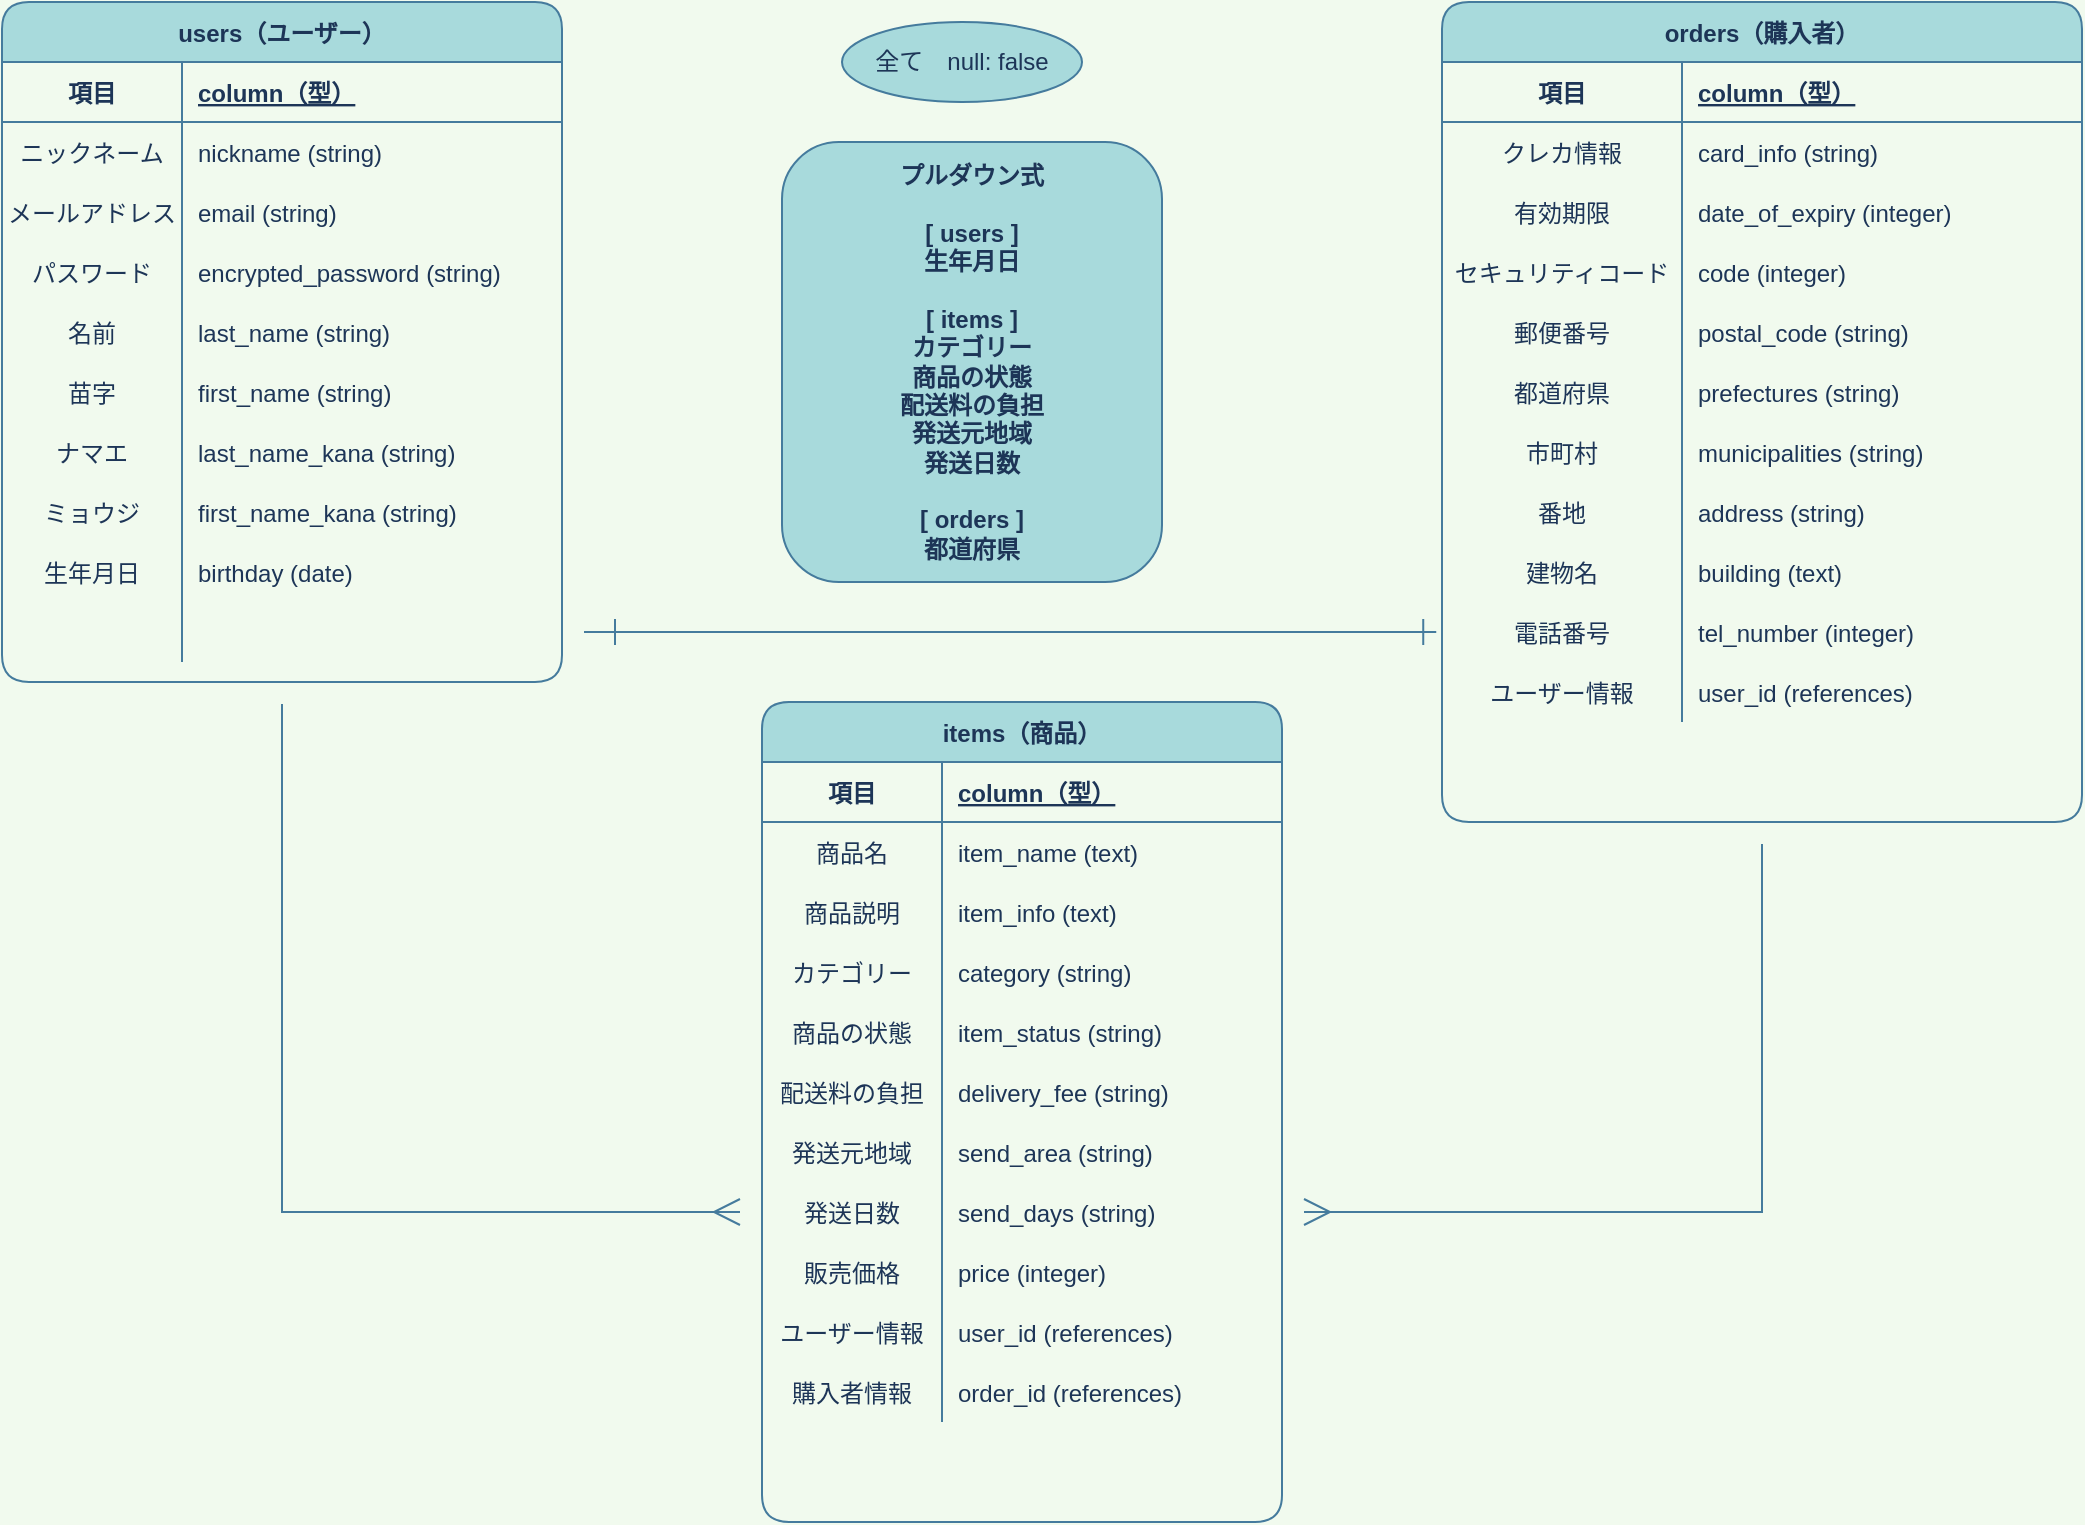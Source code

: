 <mxfile>
    <diagram id="C4v25ieuGw32PmISsYwk" name="ページ1">
        <mxGraphModel dx="468" dy="552" grid="1" gridSize="10" guides="1" tooltips="1" connect="0" arrows="1" fold="1" page="1" pageScale="1" pageWidth="1169" pageHeight="827" background="#F1FAEE" math="0" shadow="0">
            <root>
                <mxCell id="0"/>
                <mxCell id="1" parent="0"/>
                <mxCell id="120" style="edgeStyle=orthogonalEdgeStyle;rounded=0;orthogonalLoop=1;jettySize=auto;html=1;fontColor=#1D3557;endArrow=ERmany;endFill=0;startSize=11;endSize=11;sourcePerimeterSpacing=11;targetPerimeterSpacing=11;strokeColor=#457B9D;labelBackgroundColor=#F1FAEE;" edge="1" parent="1" source="12" target="66">
                    <mxGeometry relative="1" as="geometry"/>
                </mxCell>
                <mxCell id="12" value="users（ユーザー）" style="shape=table;startSize=30;container=1;collapsible=1;childLayout=tableLayout;fixedRows=1;rowLines=0;fontStyle=1;align=center;resizeLast=1;labelBackgroundColor=none;labelBorderColor=none;rounded=1;fillColor=#A8DADC;strokeColor=#457B9D;fontColor=#1D3557;" vertex="1" parent="1">
                    <mxGeometry x="20" y="40" width="280" height="340" as="geometry"/>
                </mxCell>
                <mxCell id="13" value="" style="shape=partialRectangle;collapsible=0;dropTarget=0;pointerEvents=0;top=0;left=0;bottom=1;right=0;points=[[0,0.5],[1,0.5]];portConstraint=eastwest;perimeterSpacing=2;strokeColor=#457B9D;fillColor=none;fontColor=#1D3557;" vertex="1" parent="12">
                    <mxGeometry y="30" width="280" height="30" as="geometry"/>
                </mxCell>
                <mxCell id="14" value="項目" style="shape=partialRectangle;connectable=0;top=0;left=0;bottom=0;right=0;fontStyle=1;overflow=hidden;fillColor=none;fontColor=#1D3557;strokeColor=#457B9D;" vertex="1" parent="13">
                    <mxGeometry width="90" height="30" as="geometry"/>
                </mxCell>
                <mxCell id="15" value="column（型）" style="shape=partialRectangle;connectable=0;top=0;left=0;bottom=0;right=0;align=left;spacingLeft=6;fontStyle=5;overflow=hidden;fillColor=none;fontColor=#1D3557;strokeColor=#457B9D;" vertex="1" parent="13">
                    <mxGeometry x="90" width="190" height="30" as="geometry"/>
                </mxCell>
                <mxCell id="16" value="" style="shape=partialRectangle;collapsible=0;dropTarget=0;pointerEvents=0;top=0;left=0;bottom=0;right=0;points=[[0,0.5],[1,0.5]];portConstraint=eastwest;strokeColor=none;fillColor=none;fontColor=#1D3557;" vertex="1" parent="12">
                    <mxGeometry y="60" width="280" height="30" as="geometry"/>
                </mxCell>
                <mxCell id="17" value="ニックネーム" style="shape=partialRectangle;connectable=0;fillColor=none;top=0;left=0;bottom=0;right=0;editable=1;overflow=hidden;strokeColor=#457B9D;fontColor=#1D3557;" vertex="1" parent="16">
                    <mxGeometry width="90" height="30" as="geometry"/>
                </mxCell>
                <mxCell id="18" value="nickname (string)" style="shape=partialRectangle;connectable=0;fillColor=none;top=0;left=0;bottom=0;right=0;align=left;spacingLeft=6;overflow=hidden;strokeColor=#457B9D;fontColor=#1D3557;" vertex="1" parent="16">
                    <mxGeometry x="90" width="190" height="30" as="geometry"/>
                </mxCell>
                <mxCell id="19" value="" style="shape=partialRectangle;collapsible=0;dropTarget=0;pointerEvents=0;top=0;left=0;bottom=0;right=0;points=[[0,0.5],[1,0.5]];portConstraint=eastwest;fillColor=none;fontColor=#1D3557;strokeColor=#457B9D;" vertex="1" parent="12">
                    <mxGeometry y="90" width="280" height="30" as="geometry"/>
                </mxCell>
                <mxCell id="20" value="メールアドレス" style="shape=partialRectangle;connectable=0;fillColor=none;top=0;left=0;bottom=0;right=0;editable=1;overflow=hidden;strokeColor=#457B9D;fontColor=#1D3557;" vertex="1" parent="19">
                    <mxGeometry width="90" height="30" as="geometry"/>
                </mxCell>
                <mxCell id="21" value="email (string)" style="shape=partialRectangle;connectable=0;fillColor=none;top=0;left=0;bottom=0;right=0;align=left;spacingLeft=6;overflow=hidden;strokeColor=#457B9D;fontColor=#1D3557;" vertex="1" parent="19">
                    <mxGeometry x="90" width="190" height="30" as="geometry"/>
                </mxCell>
                <mxCell id="22" value="" style="shape=partialRectangle;collapsible=0;dropTarget=0;pointerEvents=0;top=0;left=0;bottom=0;right=0;points=[[0,0.5],[1,0.5]];portConstraint=eastwest;fillColor=none;fontColor=#1D3557;strokeColor=#457B9D;" vertex="1" parent="12">
                    <mxGeometry y="120" width="280" height="30" as="geometry"/>
                </mxCell>
                <mxCell id="23" value="パスワード" style="shape=partialRectangle;connectable=0;top=0;left=0;bottom=0;right=0;editable=1;overflow=hidden;fillColor=none;strokeColor=#457B9D;fontColor=#1D3557;" vertex="1" parent="22">
                    <mxGeometry width="90" height="30" as="geometry"/>
                </mxCell>
                <mxCell id="24" value="encrypted_password (string)    " style="shape=partialRectangle;connectable=0;top=0;left=0;bottom=0;right=0;align=left;spacingLeft=6;overflow=hidden;fillColor=none;strokeColor=#457B9D;fontColor=#1D3557;" vertex="1" parent="22">
                    <mxGeometry x="90" width="190" height="30" as="geometry"/>
                </mxCell>
                <mxCell id="25" value="" style="shape=partialRectangle;collapsible=0;dropTarget=0;pointerEvents=0;top=0;left=0;bottom=0;right=0;points=[[0,0.5],[1,0.5]];portConstraint=eastwest;fillColor=none;fontColor=#1D3557;strokeColor=#457B9D;" vertex="1" parent="12">
                    <mxGeometry y="150" width="280" height="30" as="geometry"/>
                </mxCell>
                <mxCell id="26" value="名前" style="shape=partialRectangle;connectable=0;fillColor=none;top=0;left=0;bottom=0;right=0;editable=1;overflow=hidden;strokeColor=#457B9D;fontColor=#1D3557;" vertex="1" parent="25">
                    <mxGeometry width="90" height="30" as="geometry"/>
                </mxCell>
                <mxCell id="27" value="last_name (string)" style="shape=partialRectangle;connectable=0;fillColor=none;top=0;left=0;bottom=0;right=0;align=left;spacingLeft=6;overflow=hidden;strokeColor=#457B9D;fontColor=#1D3557;" vertex="1" parent="25">
                    <mxGeometry x="90" width="190" height="30" as="geometry"/>
                </mxCell>
                <mxCell id="28" value="" style="shape=partialRectangle;collapsible=0;dropTarget=0;pointerEvents=0;top=0;left=0;bottom=0;right=0;points=[[0,0.5],[1,0.5]];portConstraint=eastwest;fillColor=none;fontColor=#1D3557;strokeColor=#457B9D;" vertex="1" parent="12">
                    <mxGeometry y="180" width="280" height="30" as="geometry"/>
                </mxCell>
                <mxCell id="29" value="苗字" style="shape=partialRectangle;connectable=0;fillColor=none;top=0;left=0;bottom=0;right=0;editable=1;overflow=hidden;strokeColor=#457B9D;fontColor=#1D3557;" vertex="1" parent="28">
                    <mxGeometry width="90" height="30" as="geometry"/>
                </mxCell>
                <mxCell id="30" value="first_name (string)" style="shape=partialRectangle;connectable=0;fillColor=none;top=0;left=0;bottom=0;right=0;align=left;spacingLeft=6;overflow=hidden;strokeColor=#457B9D;fontColor=#1D3557;" vertex="1" parent="28">
                    <mxGeometry x="90" width="190" height="30" as="geometry"/>
                </mxCell>
                <mxCell id="31" value="" style="shape=partialRectangle;collapsible=0;dropTarget=0;pointerEvents=0;top=0;left=0;bottom=0;right=0;points=[[0,0.5],[1,0.5]];portConstraint=eastwest;fillColor=none;fontColor=#1D3557;strokeColor=#457B9D;" vertex="1" parent="12">
                    <mxGeometry y="210" width="280" height="30" as="geometry"/>
                </mxCell>
                <mxCell id="32" value="ナマエ" style="shape=partialRectangle;connectable=0;fillColor=none;top=0;left=0;bottom=0;right=0;editable=1;overflow=hidden;strokeColor=#457B9D;fontColor=#1D3557;" vertex="1" parent="31">
                    <mxGeometry width="90" height="30" as="geometry"/>
                </mxCell>
                <mxCell id="33" value="last_name_kana (string)" style="shape=partialRectangle;connectable=0;fillColor=none;top=0;left=0;bottom=0;right=0;align=left;spacingLeft=6;overflow=hidden;strokeColor=#457B9D;fontColor=#1D3557;" vertex="1" parent="31">
                    <mxGeometry x="90" width="190" height="30" as="geometry"/>
                </mxCell>
                <mxCell id="34" value="" style="shape=partialRectangle;collapsible=0;dropTarget=0;pointerEvents=0;fillColor=none;top=0;left=0;bottom=0;right=0;points=[[0,0.5],[1,0.5]];portConstraint=eastwest;fontColor=#1D3557;strokeColor=#457B9D;" vertex="1" parent="12">
                    <mxGeometry y="240" width="280" height="30" as="geometry"/>
                </mxCell>
                <mxCell id="35" value="ミョウジ" style="shape=partialRectangle;connectable=0;top=0;left=0;bottom=0;right=0;editable=1;overflow=hidden;fillColor=none;strokeColor=#457B9D;fontColor=#1D3557;" vertex="1" parent="34">
                    <mxGeometry width="90" height="30" as="geometry"/>
                </mxCell>
                <mxCell id="36" value="first_name_kana (string)" style="shape=partialRectangle;connectable=0;top=0;left=0;bottom=0;right=0;align=left;spacingLeft=6;overflow=hidden;fillColor=none;strokeColor=#457B9D;fontColor=#1D3557;" vertex="1" parent="34">
                    <mxGeometry x="90" width="190" height="30" as="geometry"/>
                </mxCell>
                <mxCell id="37" value="" style="shape=partialRectangle;collapsible=0;dropTarget=0;pointerEvents=0;fillColor=none;top=0;left=0;bottom=0;right=0;points=[[0,0.5],[1,0.5]];portConstraint=eastwest;fontColor=#1D3557;strokeColor=#457B9D;" vertex="1" parent="12">
                    <mxGeometry y="270" width="280" height="30" as="geometry"/>
                </mxCell>
                <mxCell id="38" value="生年月日" style="shape=partialRectangle;connectable=0;top=0;left=0;bottom=0;right=0;editable=1;overflow=hidden;fillColor=none;strokeColor=#457B9D;fontColor=#1D3557;" vertex="1" parent="37">
                    <mxGeometry width="90" height="30" as="geometry"/>
                </mxCell>
                <mxCell id="39" value="birthday (date)" style="shape=partialRectangle;connectable=0;top=0;left=0;bottom=0;right=0;align=left;spacingLeft=6;overflow=hidden;fillColor=none;strokeColor=#457B9D;fontColor=#1D3557;" vertex="1" parent="37">
                    <mxGeometry x="90" width="190" height="30" as="geometry"/>
                </mxCell>
                <mxCell id="40" value="" style="shape=partialRectangle;collapsible=0;dropTarget=0;pointerEvents=0;top=0;left=0;bottom=0;right=0;points=[[0,0.5],[1,0.5]];portConstraint=eastwest;labelBorderColor=#FFFFFF;fillColor=none;strokeColor=#457B9D;fontColor=#1D3557;" vertex="1" parent="12">
                    <mxGeometry y="300" width="280" height="30" as="geometry"/>
                </mxCell>
                <mxCell id="41" value="" style="shape=partialRectangle;connectable=0;fillColor=none;top=0;left=0;bottom=0;right=0;editable=1;overflow=hidden;strokeColor=#457B9D;fontColor=#1D3557;" vertex="1" parent="40">
                    <mxGeometry width="90" height="30" as="geometry"/>
                </mxCell>
                <mxCell id="42" value="" style="shape=partialRectangle;connectable=0;top=0;left=0;bottom=0;right=0;align=left;spacingLeft=6;overflow=hidden;fillColor=none;strokeColor=#457B9D;fontColor=#1D3557;" vertex="1" parent="40">
                    <mxGeometry x="90" width="190" height="30" as="geometry"/>
                </mxCell>
                <mxCell id="43" value="全て　null: false" style="ellipse;whiteSpace=wrap;html=1;fillColor=#A8DADC;strokeColor=#457B9D;fontColor=#1D3557;" vertex="1" parent="1">
                    <mxGeometry x="440" y="50" width="120" height="40" as="geometry"/>
                </mxCell>
                <mxCell id="44" value="items（商品）" style="shape=table;startSize=30;container=1;collapsible=1;childLayout=tableLayout;fixedRows=1;rowLines=0;fontStyle=1;align=center;resizeLast=1;labelBackgroundColor=none;labelBorderColor=none;rounded=1;fillColor=#A8DADC;strokeColor=#457B9D;fontColor=#1D3557;" vertex="1" parent="1">
                    <mxGeometry x="400" y="390" width="260" height="410" as="geometry"/>
                </mxCell>
                <mxCell id="45" value="" style="shape=partialRectangle;collapsible=0;dropTarget=0;pointerEvents=0;fillColor=none;top=0;left=0;bottom=1;right=0;points=[[0,0.5],[1,0.5]];portConstraint=eastwest;strokeColor=#457B9D;fontColor=#1D3557;" vertex="1" parent="44">
                    <mxGeometry y="30" width="260" height="30" as="geometry"/>
                </mxCell>
                <mxCell id="46" value="項目" style="shape=partialRectangle;connectable=0;fillColor=none;top=0;left=0;bottom=0;right=0;fontStyle=1;overflow=hidden;fontColor=#1D3557;strokeColor=#457B9D;" vertex="1" parent="45">
                    <mxGeometry width="90" height="30" as="geometry"/>
                </mxCell>
                <mxCell id="47" value="column（型）" style="shape=partialRectangle;connectable=0;fillColor=none;top=0;left=0;bottom=0;right=0;align=left;spacingLeft=6;fontStyle=5;overflow=hidden;strokeColor=#457B9D;fontColor=#1D3557;" vertex="1" parent="45">
                    <mxGeometry x="90" width="170" height="30" as="geometry"/>
                </mxCell>
                <mxCell id="48" value="" style="shape=partialRectangle;collapsible=0;dropTarget=0;pointerEvents=0;fillColor=none;top=0;left=0;bottom=0;right=0;points=[[0,0.5],[1,0.5]];portConstraint=eastwest;strokeColor=#457B9D;fontColor=#1D3557;" vertex="1" parent="44">
                    <mxGeometry y="60" width="260" height="30" as="geometry"/>
                </mxCell>
                <mxCell id="49" value="商品名" style="shape=partialRectangle;connectable=0;fillColor=none;top=0;left=0;bottom=0;right=0;editable=1;overflow=hidden;strokeColor=#457B9D;fontColor=#1D3557;" vertex="1" parent="48">
                    <mxGeometry width="90" height="30" as="geometry"/>
                </mxCell>
                <mxCell id="50" value="item_name (text)" style="shape=partialRectangle;connectable=0;fillColor=none;top=0;left=0;bottom=0;right=0;align=left;spacingLeft=6;overflow=hidden;strokeColor=#457B9D;fontColor=#1D3557;" vertex="1" parent="48">
                    <mxGeometry x="90" width="170" height="30" as="geometry"/>
                </mxCell>
                <mxCell id="51" value="" style="shape=partialRectangle;collapsible=0;dropTarget=0;pointerEvents=0;fillColor=none;top=0;left=0;bottom=0;right=0;points=[[0,0.5],[1,0.5]];portConstraint=eastwest;strokeColor=#457B9D;fontColor=#1D3557;" vertex="1" parent="44">
                    <mxGeometry y="90" width="260" height="30" as="geometry"/>
                </mxCell>
                <mxCell id="52" value="商品説明" style="shape=partialRectangle;connectable=0;fillColor=none;top=0;left=0;bottom=0;right=0;editable=1;overflow=hidden;strokeColor=#457B9D;fontColor=#1D3557;" vertex="1" parent="51">
                    <mxGeometry width="90" height="30" as="geometry"/>
                </mxCell>
                <mxCell id="53" value="item_info (text)" style="shape=partialRectangle;connectable=0;fillColor=none;top=0;left=0;bottom=0;right=0;align=left;spacingLeft=6;overflow=hidden;strokeColor=#457B9D;fontColor=#1D3557;" vertex="1" parent="51">
                    <mxGeometry x="90" width="170" height="30" as="geometry"/>
                </mxCell>
                <mxCell id="54" value="" style="shape=partialRectangle;collapsible=0;dropTarget=0;pointerEvents=0;fillColor=none;top=0;left=0;bottom=0;right=0;points=[[0,0.5],[1,0.5]];portConstraint=eastwest;strokeColor=#457B9D;fontColor=#1D3557;" vertex="1" parent="44">
                    <mxGeometry y="120" width="260" height="30" as="geometry"/>
                </mxCell>
                <mxCell id="55" value="カテゴリー" style="shape=partialRectangle;connectable=0;fillColor=none;top=0;left=0;bottom=0;right=0;editable=1;overflow=hidden;strokeColor=#457B9D;fontColor=#1D3557;" vertex="1" parent="54">
                    <mxGeometry width="90" height="30" as="geometry"/>
                </mxCell>
                <mxCell id="56" value="category (string)" style="shape=partialRectangle;connectable=0;fillColor=none;top=0;left=0;bottom=0;right=0;align=left;spacingLeft=6;overflow=hidden;strokeColor=#457B9D;fontColor=#1D3557;" vertex="1" parent="54">
                    <mxGeometry x="90" width="170" height="30" as="geometry"/>
                </mxCell>
                <mxCell id="57" value="" style="shape=partialRectangle;collapsible=0;dropTarget=0;pointerEvents=0;fillColor=none;top=0;left=0;bottom=0;right=0;points=[[0,0.5],[1,0.5]];portConstraint=eastwest;strokeColor=#457B9D;fontColor=#1D3557;" vertex="1" parent="44">
                    <mxGeometry y="150" width="260" height="30" as="geometry"/>
                </mxCell>
                <mxCell id="58" value="商品の状態" style="shape=partialRectangle;connectable=0;fillColor=none;top=0;left=0;bottom=0;right=0;editable=1;overflow=hidden;strokeColor=#457B9D;fontColor=#1D3557;" vertex="1" parent="57">
                    <mxGeometry width="90" height="30" as="geometry"/>
                </mxCell>
                <mxCell id="59" value="item_status (string)" style="shape=partialRectangle;connectable=0;fillColor=none;top=0;left=0;bottom=0;right=0;align=left;spacingLeft=6;overflow=hidden;strokeColor=#457B9D;fontColor=#1D3557;" vertex="1" parent="57">
                    <mxGeometry x="90" width="170" height="30" as="geometry"/>
                </mxCell>
                <mxCell id="60" value="" style="shape=partialRectangle;collapsible=0;dropTarget=0;pointerEvents=0;fillColor=none;top=0;left=0;bottom=0;right=0;points=[[0,0.5],[1,0.5]];portConstraint=eastwest;strokeColor=#457B9D;fontColor=#1D3557;" vertex="1" parent="44">
                    <mxGeometry y="180" width="260" height="30" as="geometry"/>
                </mxCell>
                <mxCell id="61" value="配送料の負担" style="shape=partialRectangle;connectable=0;fillColor=none;top=0;left=0;bottom=0;right=0;editable=1;overflow=hidden;strokeColor=#457B9D;fontColor=#1D3557;" vertex="1" parent="60">
                    <mxGeometry width="90" height="30" as="geometry"/>
                </mxCell>
                <mxCell id="62" value="delivery_fee (string)" style="shape=partialRectangle;connectable=0;fillColor=none;top=0;left=0;bottom=0;right=0;align=left;spacingLeft=6;overflow=hidden;strokeColor=#457B9D;fontColor=#1D3557;" vertex="1" parent="60">
                    <mxGeometry x="90" width="170" height="30" as="geometry"/>
                </mxCell>
                <mxCell id="63" value="" style="shape=partialRectangle;collapsible=0;dropTarget=0;pointerEvents=0;fillColor=none;top=0;left=0;bottom=0;right=0;points=[[0,0.5],[1,0.5]];portConstraint=eastwest;strokeColor=#457B9D;fontColor=#1D3557;" vertex="1" parent="44">
                    <mxGeometry y="210" width="260" height="30" as="geometry"/>
                </mxCell>
                <mxCell id="64" value="発送元地域" style="shape=partialRectangle;connectable=0;fillColor=none;top=0;left=0;bottom=0;right=0;editable=1;overflow=hidden;strokeColor=#457B9D;fontColor=#1D3557;" vertex="1" parent="63">
                    <mxGeometry width="90" height="30" as="geometry"/>
                </mxCell>
                <mxCell id="65" value="send_area (string)" style="shape=partialRectangle;connectable=0;fillColor=none;top=0;left=0;bottom=0;right=0;align=left;spacingLeft=6;overflow=hidden;strokeColor=#457B9D;fontColor=#1D3557;" vertex="1" parent="63">
                    <mxGeometry x="90" width="170" height="30" as="geometry"/>
                </mxCell>
                <mxCell id="66" value="" style="shape=partialRectangle;collapsible=0;dropTarget=0;pointerEvents=0;fillColor=none;top=0;left=0;bottom=0;right=0;points=[[0,0.5],[1,0.5]];portConstraint=eastwest;strokeColor=#457B9D;fontColor=#1D3557;" vertex="1" parent="44">
                    <mxGeometry y="240" width="260" height="30" as="geometry"/>
                </mxCell>
                <mxCell id="67" value="発送日数" style="shape=partialRectangle;connectable=0;fillColor=none;top=0;left=0;bottom=0;right=0;editable=1;overflow=hidden;strokeColor=#457B9D;fontColor=#1D3557;" vertex="1" parent="66">
                    <mxGeometry width="90" height="30" as="geometry"/>
                </mxCell>
                <mxCell id="68" value="send_days (string)" style="shape=partialRectangle;connectable=0;fillColor=none;top=0;left=0;bottom=0;right=0;align=left;spacingLeft=6;overflow=hidden;strokeColor=#457B9D;fontColor=#1D3557;" vertex="1" parent="66">
                    <mxGeometry x="90" width="170" height="30" as="geometry"/>
                </mxCell>
                <mxCell id="69" value="" style="shape=partialRectangle;collapsible=0;dropTarget=0;pointerEvents=0;fillColor=none;top=0;left=0;bottom=0;right=0;points=[[0,0.5],[1,0.5]];portConstraint=eastwest;strokeColor=#457B9D;fontColor=#1D3557;" vertex="1" parent="44">
                    <mxGeometry y="270" width="260" height="30" as="geometry"/>
                </mxCell>
                <mxCell id="70" value="販売価格" style="shape=partialRectangle;connectable=0;fillColor=none;top=0;left=0;bottom=0;right=0;editable=1;overflow=hidden;strokeColor=#457B9D;fontColor=#1D3557;" vertex="1" parent="69">
                    <mxGeometry width="90" height="30" as="geometry"/>
                </mxCell>
                <mxCell id="71" value="price (integer)" style="shape=partialRectangle;connectable=0;fillColor=none;top=0;left=0;bottom=0;right=0;align=left;spacingLeft=6;overflow=hidden;strokeColor=#457B9D;fontColor=#1D3557;" vertex="1" parent="69">
                    <mxGeometry x="90" width="170" height="30" as="geometry"/>
                </mxCell>
                <mxCell id="72" value="" style="shape=partialRectangle;collapsible=0;dropTarget=0;pointerEvents=0;fillColor=none;top=0;left=0;bottom=0;right=0;points=[[0,0.5],[1,0.5]];portConstraint=eastwest;strokeColor=#457B9D;fontColor=#1D3557;" vertex="1" parent="44">
                    <mxGeometry y="300" width="260" height="30" as="geometry"/>
                </mxCell>
                <mxCell id="73" value="ユーザー情報" style="shape=partialRectangle;connectable=0;fillColor=none;top=0;left=0;bottom=0;right=0;editable=1;overflow=hidden;strokeColor=#457B9D;fontColor=#1D3557;" vertex="1" parent="72">
                    <mxGeometry width="90" height="30" as="geometry"/>
                </mxCell>
                <mxCell id="74" value="user_id (references)" style="shape=partialRectangle;connectable=0;fillColor=none;top=0;left=0;bottom=0;right=0;align=left;spacingLeft=6;overflow=hidden;strokeColor=#457B9D;fontColor=#1D3557;" vertex="1" parent="72">
                    <mxGeometry x="90" width="170" height="30" as="geometry"/>
                </mxCell>
                <mxCell id="75" value="" style="shape=partialRectangle;collapsible=0;dropTarget=0;pointerEvents=0;fillColor=none;top=0;left=0;bottom=0;right=0;points=[[0,0.5],[1,0.5]];portConstraint=eastwest;strokeColor=#457B9D;fontColor=#1D3557;" vertex="1" parent="44">
                    <mxGeometry y="330" width="260" height="30" as="geometry"/>
                </mxCell>
                <mxCell id="76" value="購入者情報" style="shape=partialRectangle;connectable=0;fillColor=none;top=0;left=0;bottom=0;right=0;editable=1;overflow=hidden;strokeColor=#457B9D;fontColor=#1D3557;" vertex="1" parent="75">
                    <mxGeometry width="90" height="30" as="geometry"/>
                </mxCell>
                <mxCell id="77" value="order_id (references)" style="shape=partialRectangle;connectable=0;fillColor=none;top=0;left=0;bottom=0;right=0;align=left;spacingLeft=6;overflow=hidden;strokeColor=#457B9D;fontColor=#1D3557;" vertex="1" parent="75">
                    <mxGeometry x="90" width="170" height="30" as="geometry"/>
                </mxCell>
                <mxCell id="121" style="edgeStyle=orthogonalEdgeStyle;rounded=0;orthogonalLoop=1;jettySize=auto;html=1;fontColor=#1D3557;endArrow=ERmany;endFill=0;startSize=11;endSize=11;sourcePerimeterSpacing=11;targetPerimeterSpacing=11;strokeColor=#457B9D;labelBackgroundColor=#F1FAEE;" edge="1" parent="1" source="78" target="66">
                    <mxGeometry relative="1" as="geometry"/>
                </mxCell>
                <mxCell id="78" value="orders（購入者）" style="shape=table;startSize=30;container=1;collapsible=1;childLayout=tableLayout;fixedRows=1;rowLines=0;fontStyle=1;align=center;resizeLast=1;labelBackgroundColor=none;labelBorderColor=none;rounded=1;fillColor=#A8DADC;strokeColor=#457B9D;fontColor=#1D3557;" vertex="1" parent="1">
                    <mxGeometry x="740" y="40" width="320" height="410" as="geometry"/>
                </mxCell>
                <mxCell id="79" value="" style="shape=partialRectangle;collapsible=0;dropTarget=0;pointerEvents=0;fillColor=none;top=0;left=0;bottom=1;right=0;points=[[0,0.5],[1,0.5]];portConstraint=eastwest;strokeColor=#457B9D;fontColor=#1D3557;" vertex="1" parent="78">
                    <mxGeometry y="30" width="320" height="30" as="geometry"/>
                </mxCell>
                <mxCell id="80" value="項目" style="shape=partialRectangle;connectable=0;fillColor=none;top=0;left=0;bottom=0;right=0;fontStyle=1;overflow=hidden;fontColor=#1D3557;strokeColor=#457B9D;" vertex="1" parent="79">
                    <mxGeometry width="120" height="30" as="geometry"/>
                </mxCell>
                <mxCell id="81" value="column（型）" style="shape=partialRectangle;connectable=0;fillColor=none;top=0;left=0;bottom=0;right=0;align=left;spacingLeft=6;fontStyle=5;overflow=hidden;strokeColor=#457B9D;fontColor=#1D3557;" vertex="1" parent="79">
                    <mxGeometry x="120" width="200" height="30" as="geometry"/>
                </mxCell>
                <mxCell id="82" value="" style="shape=partialRectangle;collapsible=0;dropTarget=0;pointerEvents=0;fillColor=none;top=0;left=0;bottom=0;right=0;points=[[0,0.5],[1,0.5]];portConstraint=eastwest;strokeColor=#457B9D;fontColor=#1D3557;" vertex="1" parent="78">
                    <mxGeometry y="60" width="320" height="30" as="geometry"/>
                </mxCell>
                <mxCell id="83" value="クレカ情報" style="shape=partialRectangle;connectable=0;fillColor=none;top=0;left=0;bottom=0;right=0;editable=1;overflow=hidden;strokeColor=#457B9D;fontColor=#1D3557;" vertex="1" parent="82">
                    <mxGeometry width="120" height="30" as="geometry"/>
                </mxCell>
                <mxCell id="84" value="card_info (string)" style="shape=partialRectangle;connectable=0;fillColor=none;top=0;left=0;bottom=0;right=0;align=left;spacingLeft=6;overflow=hidden;strokeColor=#457B9D;fontColor=#1D3557;" vertex="1" parent="82">
                    <mxGeometry x="120" width="200" height="30" as="geometry"/>
                </mxCell>
                <mxCell id="85" value="" style="shape=partialRectangle;collapsible=0;dropTarget=0;pointerEvents=0;fillColor=none;top=0;left=0;bottom=0;right=0;points=[[0,0.5],[1,0.5]];portConstraint=eastwest;strokeColor=#457B9D;fontColor=#1D3557;" vertex="1" parent="78">
                    <mxGeometry y="90" width="320" height="30" as="geometry"/>
                </mxCell>
                <mxCell id="86" value="有効期限" style="shape=partialRectangle;connectable=0;fillColor=none;top=0;left=0;bottom=0;right=0;editable=1;overflow=hidden;strokeColor=#457B9D;fontColor=#1D3557;" vertex="1" parent="85">
                    <mxGeometry width="120" height="30" as="geometry"/>
                </mxCell>
                <mxCell id="87" value="date_of_expiry (integer)" style="shape=partialRectangle;connectable=0;fillColor=none;top=0;left=0;bottom=0;right=0;align=left;spacingLeft=6;overflow=hidden;strokeColor=#457B9D;fontColor=#1D3557;" vertex="1" parent="85">
                    <mxGeometry x="120" width="200" height="30" as="geometry"/>
                </mxCell>
                <mxCell id="88" value="" style="shape=partialRectangle;collapsible=0;dropTarget=0;pointerEvents=0;fillColor=none;top=0;left=0;bottom=0;right=0;points=[[0,0.5],[1,0.5]];portConstraint=eastwest;strokeColor=#457B9D;fontColor=#1D3557;" vertex="1" parent="78">
                    <mxGeometry y="120" width="320" height="30" as="geometry"/>
                </mxCell>
                <mxCell id="89" value="セキュリティコード" style="shape=partialRectangle;connectable=0;fillColor=none;top=0;left=0;bottom=0;right=0;editable=1;overflow=hidden;strokeColor=#457B9D;fontColor=#1D3557;" vertex="1" parent="88">
                    <mxGeometry width="120" height="30" as="geometry"/>
                </mxCell>
                <mxCell id="90" value="code (integer)" style="shape=partialRectangle;connectable=0;fillColor=none;top=0;left=0;bottom=0;right=0;align=left;spacingLeft=6;overflow=hidden;strokeColor=#457B9D;fontColor=#1D3557;" vertex="1" parent="88">
                    <mxGeometry x="120" width="200" height="30" as="geometry"/>
                </mxCell>
                <mxCell id="91" value="" style="shape=partialRectangle;collapsible=0;dropTarget=0;pointerEvents=0;fillColor=none;top=0;left=0;bottom=0;right=0;points=[[0,0.5],[1,0.5]];portConstraint=eastwest;strokeColor=#457B9D;fontColor=#1D3557;" vertex="1" parent="78">
                    <mxGeometry y="150" width="320" height="30" as="geometry"/>
                </mxCell>
                <mxCell id="92" value="郵便番号" style="shape=partialRectangle;connectable=0;fillColor=none;top=0;left=0;bottom=0;right=0;editable=1;overflow=hidden;strokeColor=#457B9D;fontColor=#1D3557;" vertex="1" parent="91">
                    <mxGeometry width="120" height="30" as="geometry"/>
                </mxCell>
                <mxCell id="93" value="postal_code (string)" style="shape=partialRectangle;connectable=0;fillColor=none;top=0;left=0;bottom=0;right=0;align=left;spacingLeft=6;overflow=hidden;strokeColor=#457B9D;fontColor=#1D3557;" vertex="1" parent="91">
                    <mxGeometry x="120" width="200" height="30" as="geometry"/>
                </mxCell>
                <mxCell id="94" value="" style="shape=partialRectangle;collapsible=0;dropTarget=0;pointerEvents=0;fillColor=none;top=0;left=0;bottom=0;right=0;points=[[0,0.5],[1,0.5]];portConstraint=eastwest;strokeColor=#457B9D;fontColor=#1D3557;" vertex="1" parent="78">
                    <mxGeometry y="180" width="320" height="30" as="geometry"/>
                </mxCell>
                <mxCell id="95" value="都道府県" style="shape=partialRectangle;connectable=0;fillColor=none;top=0;left=0;bottom=0;right=0;editable=1;overflow=hidden;strokeColor=#457B9D;fontColor=#1D3557;" vertex="1" parent="94">
                    <mxGeometry width="120" height="30" as="geometry"/>
                </mxCell>
                <mxCell id="96" value="prefectures (string)" style="shape=partialRectangle;connectable=0;fillColor=none;top=0;left=0;bottom=0;right=0;align=left;spacingLeft=6;overflow=hidden;strokeColor=#457B9D;fontColor=#1D3557;" vertex="1" parent="94">
                    <mxGeometry x="120" width="200" height="30" as="geometry"/>
                </mxCell>
                <mxCell id="97" value="" style="shape=partialRectangle;collapsible=0;dropTarget=0;pointerEvents=0;fillColor=none;top=0;left=0;bottom=0;right=0;points=[[0,0.5],[1,0.5]];portConstraint=eastwest;strokeColor=#457B9D;fontColor=#1D3557;" vertex="1" parent="78">
                    <mxGeometry y="210" width="320" height="30" as="geometry"/>
                </mxCell>
                <mxCell id="98" value="市町村" style="shape=partialRectangle;connectable=0;fillColor=none;top=0;left=0;bottom=0;right=0;editable=1;overflow=hidden;strokeColor=#457B9D;fontColor=#1D3557;" vertex="1" parent="97">
                    <mxGeometry width="120" height="30" as="geometry"/>
                </mxCell>
                <mxCell id="99" value="municipalities (string)" style="shape=partialRectangle;connectable=0;fillColor=none;top=0;left=0;bottom=0;right=0;align=left;spacingLeft=6;overflow=hidden;strokeColor=#457B9D;fontColor=#1D3557;" vertex="1" parent="97">
                    <mxGeometry x="120" width="200" height="30" as="geometry"/>
                </mxCell>
                <mxCell id="100" value="" style="shape=partialRectangle;collapsible=0;dropTarget=0;pointerEvents=0;fillColor=none;top=0;left=0;bottom=0;right=0;points=[[0,0.5],[1,0.5]];portConstraint=eastwest;strokeColor=#457B9D;fontColor=#1D3557;" vertex="1" parent="78">
                    <mxGeometry y="240" width="320" height="30" as="geometry"/>
                </mxCell>
                <mxCell id="101" value="番地" style="shape=partialRectangle;connectable=0;fillColor=none;top=0;left=0;bottom=0;right=0;editable=1;overflow=hidden;strokeColor=#457B9D;fontColor=#1D3557;" vertex="1" parent="100">
                    <mxGeometry width="120" height="30" as="geometry"/>
                </mxCell>
                <mxCell id="102" value="address (string)" style="shape=partialRectangle;connectable=0;fillColor=none;top=0;left=0;bottom=0;right=0;align=left;spacingLeft=6;overflow=hidden;strokeColor=#457B9D;fontColor=#1D3557;" vertex="1" parent="100">
                    <mxGeometry x="120" width="200" height="30" as="geometry"/>
                </mxCell>
                <mxCell id="103" value="" style="shape=partialRectangle;collapsible=0;dropTarget=0;pointerEvents=0;fillColor=none;top=0;left=0;bottom=0;right=0;points=[[0,0.5],[1,0.5]];portConstraint=eastwest;strokeColor=#457B9D;fontColor=#1D3557;" vertex="1" parent="78">
                    <mxGeometry y="270" width="320" height="30" as="geometry"/>
                </mxCell>
                <mxCell id="104" value="建物名" style="shape=partialRectangle;connectable=0;fillColor=none;top=0;left=0;bottom=0;right=0;editable=1;overflow=hidden;strokeColor=#457B9D;fontColor=#1D3557;" vertex="1" parent="103">
                    <mxGeometry width="120" height="30" as="geometry"/>
                </mxCell>
                <mxCell id="105" value="building (text)" style="shape=partialRectangle;connectable=0;fillColor=none;top=0;left=0;bottom=0;right=0;align=left;spacingLeft=6;overflow=hidden;strokeColor=#457B9D;fontColor=#1D3557;" vertex="1" parent="103">
                    <mxGeometry x="120" width="200" height="30" as="geometry"/>
                </mxCell>
                <mxCell id="106" value="" style="shape=partialRectangle;collapsible=0;dropTarget=0;pointerEvents=0;fillColor=none;top=0;left=0;bottom=0;right=0;points=[[0,0.5],[1,0.5]];portConstraint=eastwest;strokeColor=#457B9D;fontColor=#1D3557;" vertex="1" parent="78">
                    <mxGeometry y="300" width="320" height="30" as="geometry"/>
                </mxCell>
                <mxCell id="107" value="電話番号" style="shape=partialRectangle;connectable=0;fillColor=none;top=0;left=0;bottom=0;right=0;editable=1;overflow=hidden;strokeColor=#457B9D;fontColor=#1D3557;" vertex="1" parent="106">
                    <mxGeometry width="120" height="30" as="geometry"/>
                </mxCell>
                <mxCell id="108" value="tel_number (integer)" style="shape=partialRectangle;connectable=0;fillColor=none;top=0;left=0;bottom=0;right=0;align=left;spacingLeft=6;overflow=hidden;strokeColor=#457B9D;fontColor=#1D3557;" vertex="1" parent="106">
                    <mxGeometry x="120" width="200" height="30" as="geometry"/>
                </mxCell>
                <mxCell id="109" value="" style="shape=partialRectangle;collapsible=0;dropTarget=0;pointerEvents=0;fillColor=none;top=0;left=0;bottom=0;right=0;points=[[0,0.5],[1,0.5]];portConstraint=eastwest;strokeColor=#457B9D;fontColor=#1D3557;" vertex="1" parent="78">
                    <mxGeometry y="330" width="320" height="30" as="geometry"/>
                </mxCell>
                <mxCell id="110" value="ユーザー情報" style="shape=partialRectangle;connectable=0;fillColor=none;top=0;left=0;bottom=0;right=0;editable=1;overflow=hidden;strokeColor=#457B9D;fontColor=#1D3557;" vertex="1" parent="109">
                    <mxGeometry width="120" height="30" as="geometry"/>
                </mxCell>
                <mxCell id="111" value="user_id (references)" style="shape=partialRectangle;connectable=0;fillColor=none;top=0;left=0;bottom=0;right=0;align=left;spacingLeft=6;overflow=hidden;strokeColor=#457B9D;fontColor=#1D3557;" vertex="1" parent="109">
                    <mxGeometry x="120" width="200" height="30" as="geometry"/>
                </mxCell>
                <mxCell id="112" value="プルダウン式&lt;br&gt;&lt;br&gt;[ users ]&lt;br&gt;生年月日&lt;br&gt;&lt;br&gt;[ items ]&lt;br&gt;カテゴリー&lt;br&gt;商品の状態&lt;br&gt;配送料の負担&lt;br&gt;発送元地域&lt;br&gt;発送日数&lt;br&gt;&lt;br&gt;[ orders ]&lt;br&gt;都道府県" style="whiteSpace=wrap;html=1;rounded=1;labelBackgroundColor=none;fontStyle=1;fillColor=#A8DADC;strokeColor=#457B9D;fontColor=#1D3557;" vertex="1" parent="1">
                    <mxGeometry x="410" y="110" width="190" height="220" as="geometry"/>
                </mxCell>
                <mxCell id="116" style="edgeStyle=orthogonalEdgeStyle;rounded=0;orthogonalLoop=1;jettySize=auto;html=1;entryX=-0.009;entryY=0.5;entryDx=0;entryDy=0;entryPerimeter=0;fontColor=#1D3557;endArrow=ERone;endFill=0;sourcePerimeterSpacing=11;startSize=11;targetPerimeterSpacing=11;endSize=11;strokeColor=#457B9D;labelBackgroundColor=#F1FAEE;" edge="1" parent="1" source="40" target="106">
                    <mxGeometry relative="1" as="geometry"/>
                </mxCell>
                <mxCell id="117" style="edgeStyle=orthogonalEdgeStyle;rounded=0;orthogonalLoop=1;jettySize=auto;html=1;fontColor=#1D3557;endArrow=ERone;endFill=0;startSize=11;endSize=11;sourcePerimeterSpacing=11;targetPerimeterSpacing=11;strokeColor=#457B9D;labelBackgroundColor=#F1FAEE;" edge="1" parent="1" source="106">
                    <mxGeometry relative="1" as="geometry">
                        <mxPoint x="320" y="355" as="targetPoint"/>
                    </mxGeometry>
                </mxCell>
            </root>
        </mxGraphModel>
    </diagram>
</mxfile>